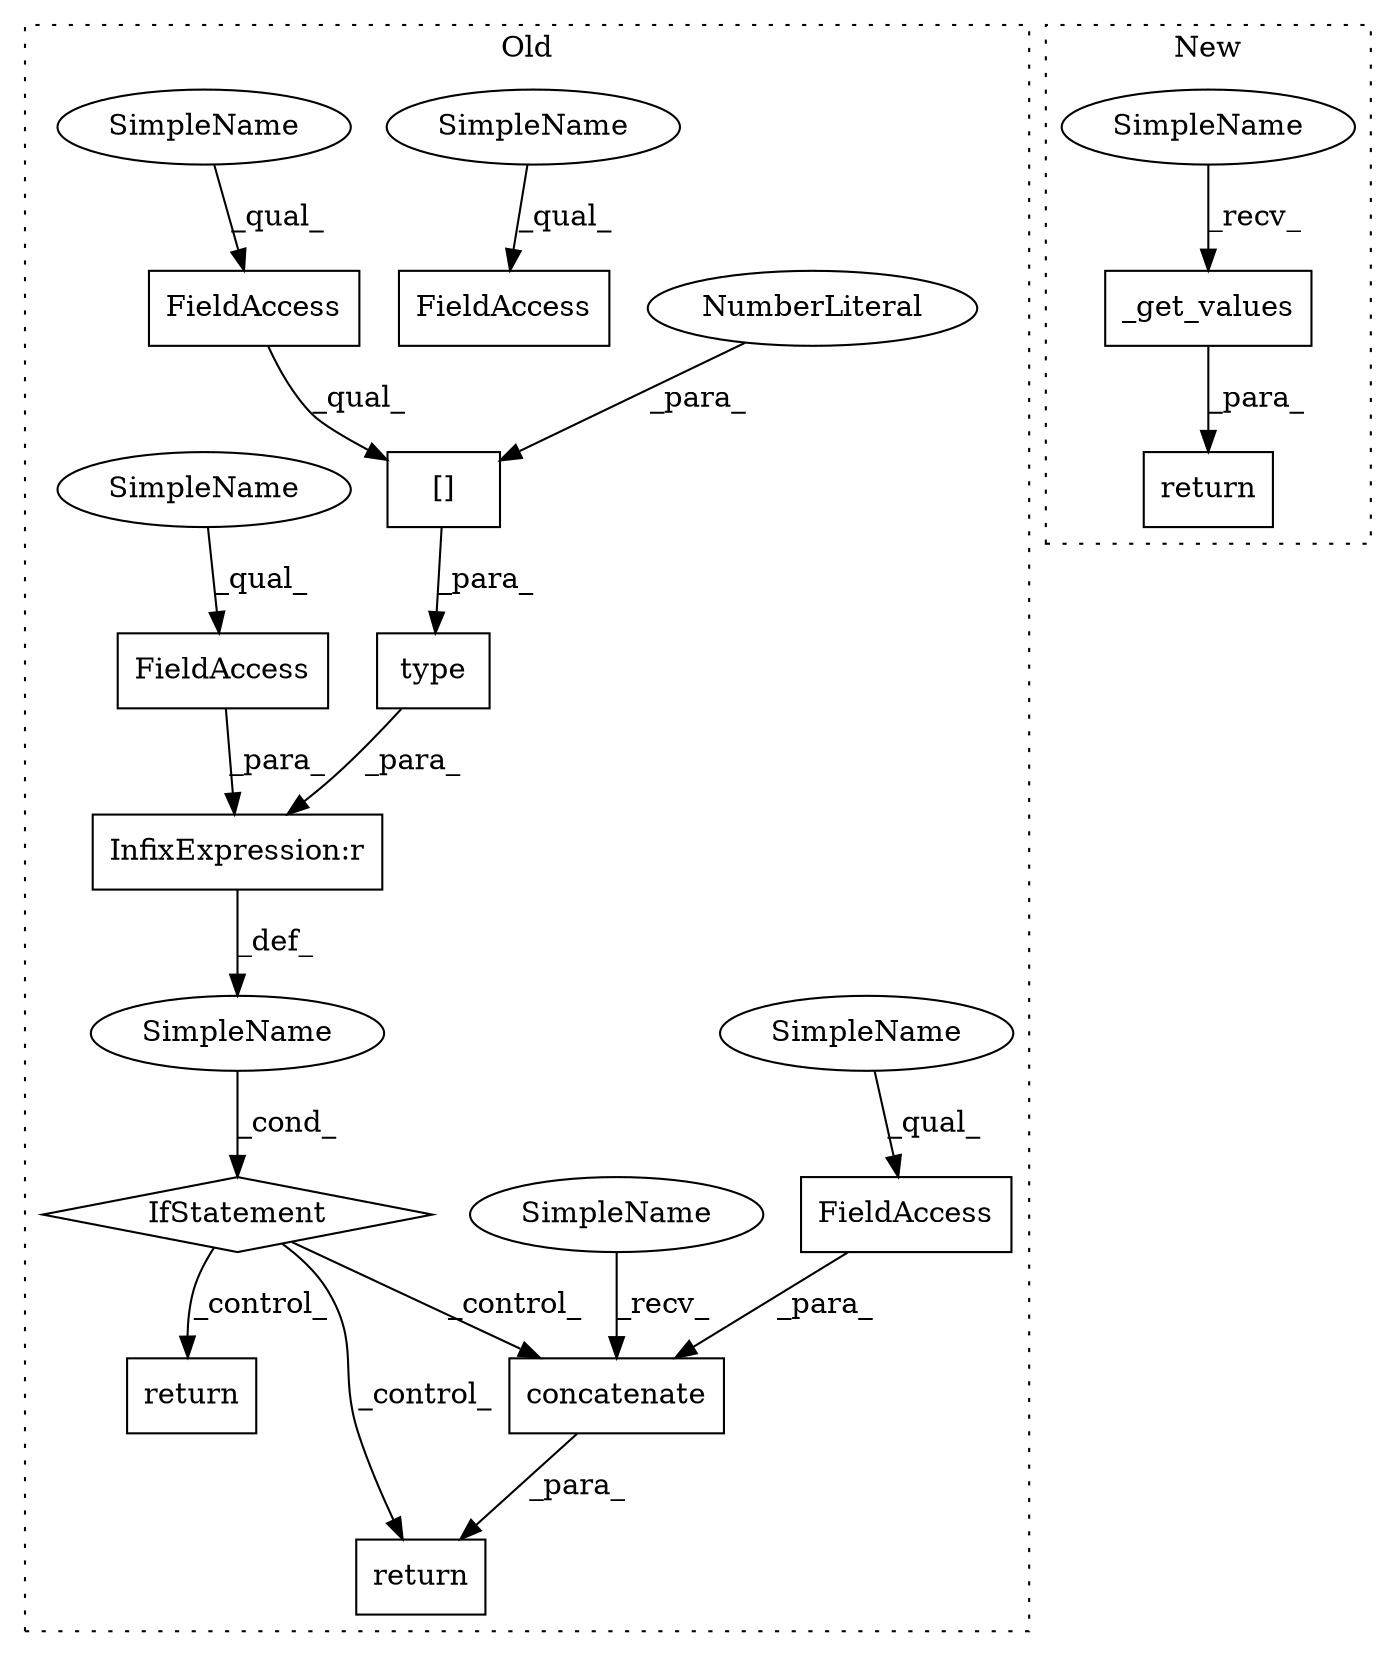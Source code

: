 digraph G {
subgraph cluster0 {
1 [label="type" a="32" s="6483,6502" l="5,1" shape="box"];
3 [label="IfStatement" a="25" s="6479,6520" l="4,2" shape="diamond"];
4 [label="SimpleName" a="42" s="" l="" shape="ellipse"];
5 [label="return" a="41" s="6601" l="7" shape="box"];
6 [label="InfixExpression:r" a="27" s="6503" l="4" shape="box"];
7 [label="FieldAccess" a="22" s="6507" l="13" shape="box"];
8 [label="return" a="41" s="6530" l="7" shape="box"];
9 [label="concatenate" a="32" s="6554,6577" l="12,1" shape="box"];
11 [label="[]" a="2" s="6488,6501" l="12,1" shape="box"];
12 [label="NumberLiteral" a="34" s="6500" l="1" shape="ellipse"];
13 [label="FieldAccess" a="22" s="6488" l="11" shape="box"];
14 [label="FieldAccess" a="22" s="6566" l="11" shape="box"];
15 [label="FieldAccess" a="22" s="6619" l="11" shape="box"];
16 [label="SimpleName" a="42" s="6566" l="4" shape="ellipse"];
17 [label="SimpleName" a="42" s="6619" l="4" shape="ellipse"];
18 [label="SimpleName" a="42" s="6488" l="4" shape="ellipse"];
20 [label="SimpleName" a="42" s="6548" l="5" shape="ellipse"];
21 [label="SimpleName" a="42" s="6507" l="5" shape="ellipse"];
label = "Old";
style="dotted";
}
subgraph cluster1 {
2 [label="return" a="41" s="6681" l="7" shape="box"];
10 [label="_get_values" a="32" s="6704" l="13" shape="box"];
19 [label="SimpleName" a="42" s="6699" l="4" shape="ellipse"];
label = "New";
style="dotted";
}
1 -> 6 [label="_para_"];
3 -> 8 [label="_control_"];
3 -> 5 [label="_control_"];
3 -> 9 [label="_control_"];
4 -> 3 [label="_cond_"];
6 -> 4 [label="_def_"];
7 -> 6 [label="_para_"];
9 -> 8 [label="_para_"];
10 -> 2 [label="_para_"];
11 -> 1 [label="_para_"];
12 -> 11 [label="_para_"];
13 -> 11 [label="_qual_"];
14 -> 9 [label="_para_"];
16 -> 14 [label="_qual_"];
17 -> 15 [label="_qual_"];
18 -> 13 [label="_qual_"];
19 -> 10 [label="_recv_"];
20 -> 9 [label="_recv_"];
21 -> 7 [label="_qual_"];
}